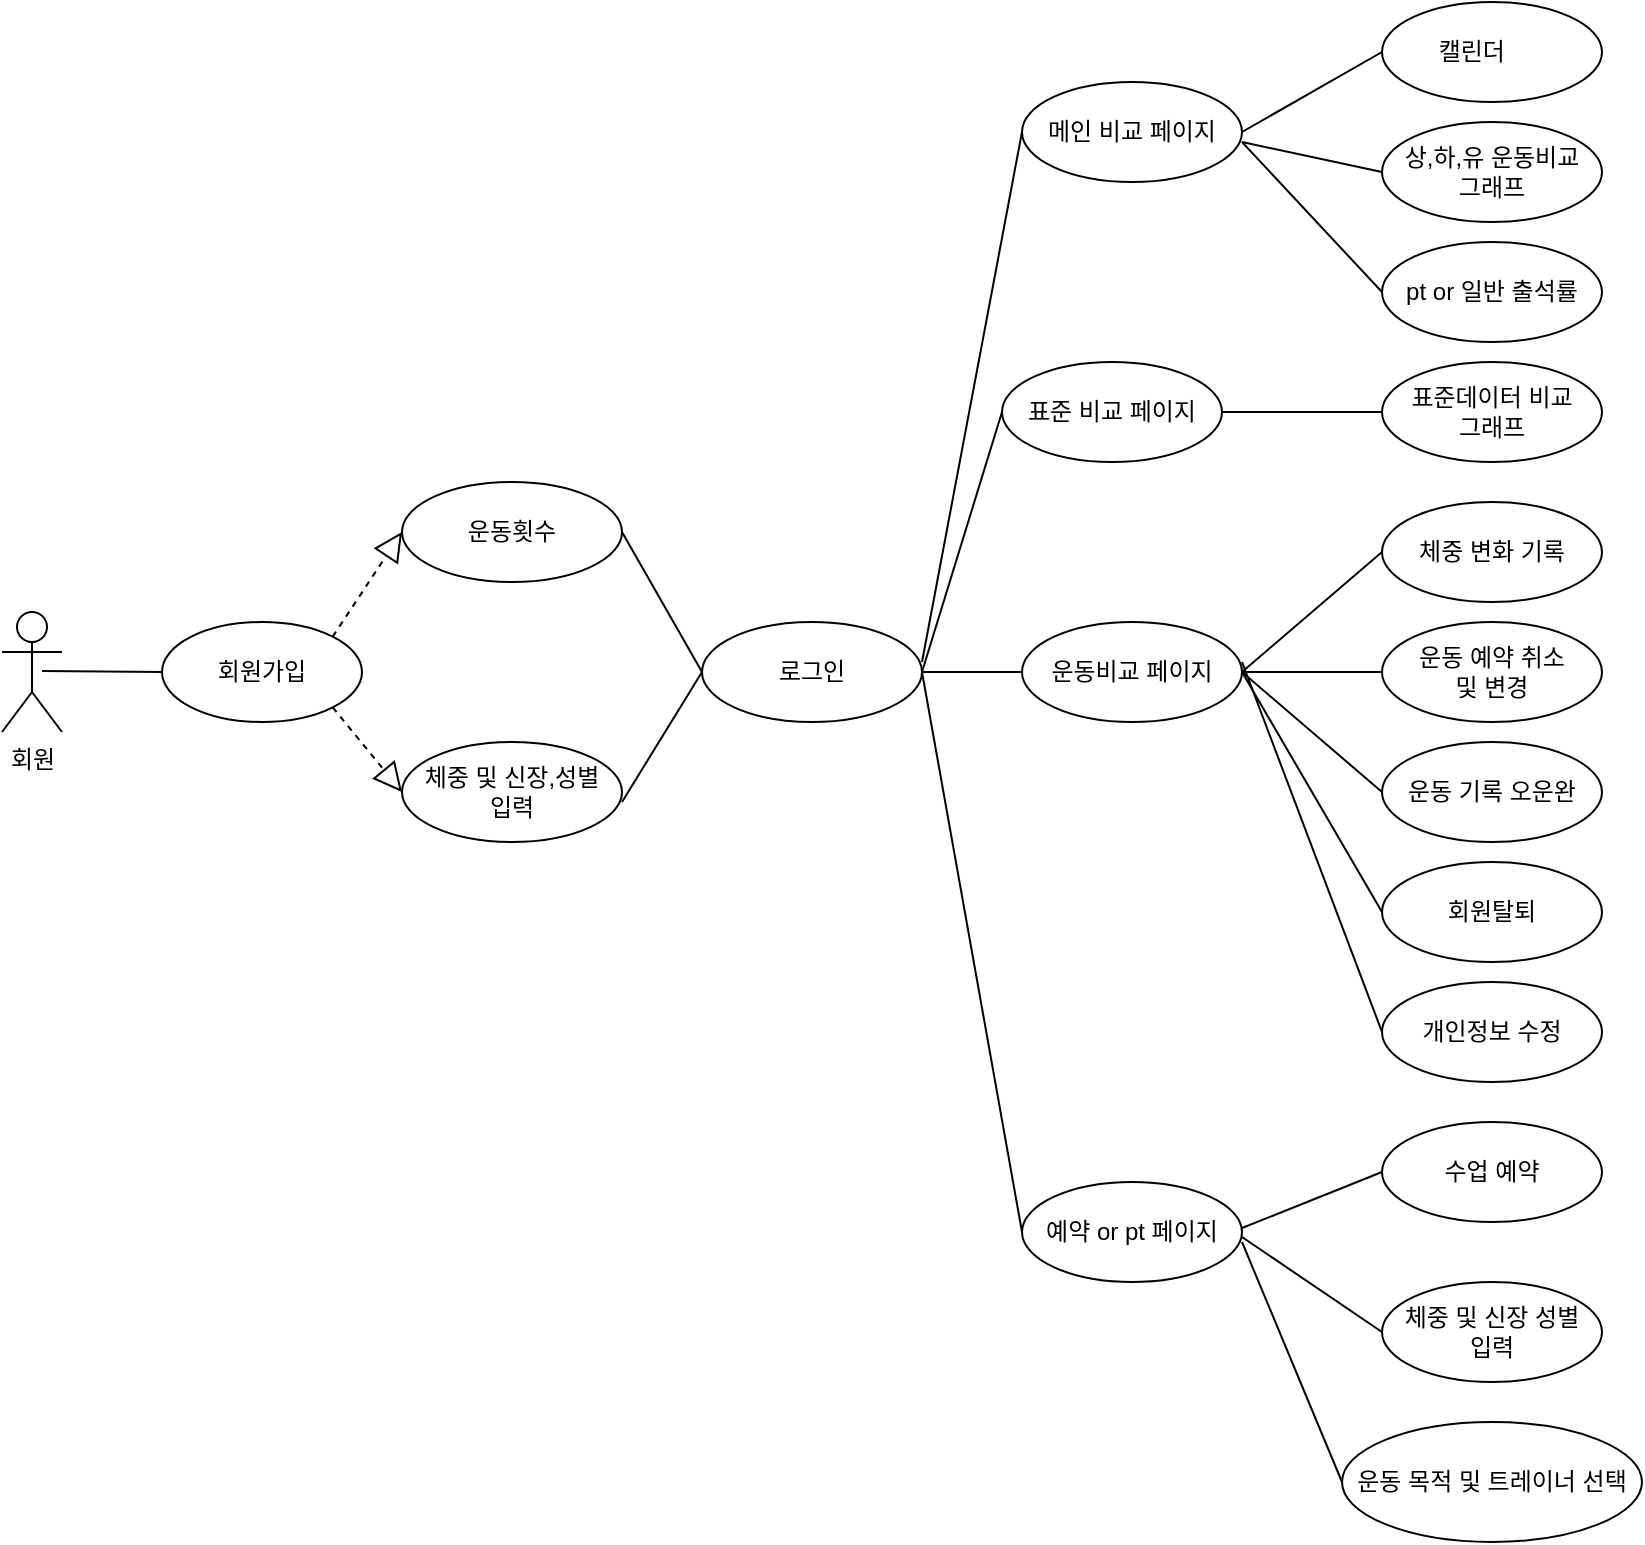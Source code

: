 <mxfile version="23.0.2" type="github">
  <diagram name="페이지-1" id="Fl_7Pb2Cc-RpXfuVjaxF">
    <mxGraphModel dx="1674" dy="780" grid="1" gridSize="10" guides="1" tooltips="1" connect="1" arrows="1" fold="1" page="1" pageScale="1" pageWidth="1920" pageHeight="1200" math="0" shadow="0">
      <root>
        <mxCell id="0" />
        <mxCell id="1" parent="0" />
        <mxCell id="ETiy7SVQZo9bwU6vhNMR-1" value="회원" style="shape=umlActor;verticalLabelPosition=bottom;verticalAlign=top;html=1;outlineConnect=0;" vertex="1" parent="1">
          <mxGeometry x="20" y="325" width="30" height="60" as="geometry" />
        </mxCell>
        <mxCell id="ETiy7SVQZo9bwU6vhNMR-4" value="회원가입" style="ellipse;whiteSpace=wrap;html=1;align=center;" vertex="1" parent="1">
          <mxGeometry x="100" y="330" width="100" height="50" as="geometry" />
        </mxCell>
        <mxCell id="ETiy7SVQZo9bwU6vhNMR-5" value="운동횟수" style="ellipse;whiteSpace=wrap;html=1;align=center;" vertex="1" parent="1">
          <mxGeometry x="220" y="260" width="110" height="50" as="geometry" />
        </mxCell>
        <mxCell id="ETiy7SVQZo9bwU6vhNMR-6" value="체중 및 신장,성별&lt;br&gt;입력" style="ellipse;whiteSpace=wrap;html=1;align=center;" vertex="1" parent="1">
          <mxGeometry x="220" y="390" width="110" height="50" as="geometry" />
        </mxCell>
        <mxCell id="ETiy7SVQZo9bwU6vhNMR-7" value="로그인" style="ellipse;whiteSpace=wrap;html=1;align=center;" vertex="1" parent="1">
          <mxGeometry x="370" y="330" width="110" height="50" as="geometry" />
        </mxCell>
        <mxCell id="ETiy7SVQZo9bwU6vhNMR-8" value="예약 or pt 페이지" style="ellipse;whiteSpace=wrap;html=1;align=center;" vertex="1" parent="1">
          <mxGeometry x="530" y="610" width="110" height="50" as="geometry" />
        </mxCell>
        <mxCell id="ETiy7SVQZo9bwU6vhNMR-9" value="운동비교 페이지" style="ellipse;whiteSpace=wrap;html=1;align=center;" vertex="1" parent="1">
          <mxGeometry x="530" y="330" width="110" height="50" as="geometry" />
        </mxCell>
        <mxCell id="ETiy7SVQZo9bwU6vhNMR-10" value="표준 비교 페이지" style="ellipse;whiteSpace=wrap;html=1;align=center;" vertex="1" parent="1">
          <mxGeometry x="520" y="200" width="110" height="50" as="geometry" />
        </mxCell>
        <mxCell id="ETiy7SVQZo9bwU6vhNMR-11" value="메인 비교 페이지" style="ellipse;whiteSpace=wrap;html=1;align=center;" vertex="1" parent="1">
          <mxGeometry x="530" y="60" width="110" height="50" as="geometry" />
        </mxCell>
        <mxCell id="ETiy7SVQZo9bwU6vhNMR-12" value="pt or 일반 출석률" style="ellipse;whiteSpace=wrap;html=1;align=center;" vertex="1" parent="1">
          <mxGeometry x="710" y="140" width="110" height="50" as="geometry" />
        </mxCell>
        <mxCell id="ETiy7SVQZo9bwU6vhNMR-13" value="상,하,유 운동비교&lt;br&gt;그래프" style="ellipse;whiteSpace=wrap;html=1;align=center;" vertex="1" parent="1">
          <mxGeometry x="710" y="80" width="110" height="50" as="geometry" />
        </mxCell>
        <mxCell id="ETiy7SVQZo9bwU6vhNMR-14" value="캘린더&lt;span style=&quot;white-space: pre;&quot;&gt;&#x9;&lt;/span&gt;" style="ellipse;whiteSpace=wrap;html=1;align=center;" vertex="1" parent="1">
          <mxGeometry x="710" y="20" width="110" height="50" as="geometry" />
        </mxCell>
        <mxCell id="ETiy7SVQZo9bwU6vhNMR-15" value="표준데이터 비교&lt;br&gt;그래프" style="ellipse;whiteSpace=wrap;html=1;align=center;" vertex="1" parent="1">
          <mxGeometry x="710" y="200" width="110" height="50" as="geometry" />
        </mxCell>
        <mxCell id="ETiy7SVQZo9bwU6vhNMR-17" value="체중 변화 기록" style="ellipse;whiteSpace=wrap;html=1;align=center;" vertex="1" parent="1">
          <mxGeometry x="710" y="270" width="110" height="50" as="geometry" />
        </mxCell>
        <mxCell id="ETiy7SVQZo9bwU6vhNMR-18" value="개인정보 수정" style="ellipse;whiteSpace=wrap;html=1;align=center;" vertex="1" parent="1">
          <mxGeometry x="710" y="510" width="110" height="50" as="geometry" />
        </mxCell>
        <mxCell id="ETiy7SVQZo9bwU6vhNMR-19" value="회원탈퇴" style="ellipse;whiteSpace=wrap;html=1;align=center;" vertex="1" parent="1">
          <mxGeometry x="710" y="450" width="110" height="50" as="geometry" />
        </mxCell>
        <mxCell id="ETiy7SVQZo9bwU6vhNMR-20" value="운동 기록 오운완" style="ellipse;whiteSpace=wrap;html=1;align=center;" vertex="1" parent="1">
          <mxGeometry x="710" y="390" width="110" height="50" as="geometry" />
        </mxCell>
        <mxCell id="ETiy7SVQZo9bwU6vhNMR-21" value="운동 예약 취소&lt;br&gt;및 변경" style="ellipse;whiteSpace=wrap;html=1;align=center;" vertex="1" parent="1">
          <mxGeometry x="710" y="330" width="110" height="50" as="geometry" />
        </mxCell>
        <mxCell id="ETiy7SVQZo9bwU6vhNMR-22" value="운동 목적 및 트레이너 선택" style="ellipse;whiteSpace=wrap;html=1;align=center;" vertex="1" parent="1">
          <mxGeometry x="690" y="730" width="150" height="60" as="geometry" />
        </mxCell>
        <mxCell id="ETiy7SVQZo9bwU6vhNMR-23" value="체중 및 신장 성별&lt;br&gt;입력" style="ellipse;whiteSpace=wrap;html=1;align=center;" vertex="1" parent="1">
          <mxGeometry x="710" y="660" width="110" height="50" as="geometry" />
        </mxCell>
        <mxCell id="ETiy7SVQZo9bwU6vhNMR-24" value="수업 예약" style="ellipse;whiteSpace=wrap;html=1;align=center;" vertex="1" parent="1">
          <mxGeometry x="710" y="580" width="110" height="50" as="geometry" />
        </mxCell>
        <mxCell id="ETiy7SVQZo9bwU6vhNMR-26" value="" style="endArrow=none;html=1;rounded=0;" edge="1" parent="1">
          <mxGeometry relative="1" as="geometry">
            <mxPoint x="40" y="354.5" as="sourcePoint" />
            <mxPoint x="100" y="355" as="targetPoint" />
          </mxGeometry>
        </mxCell>
        <mxCell id="ETiy7SVQZo9bwU6vhNMR-27" value="" style="endArrow=block;dashed=1;endFill=0;endSize=12;html=1;rounded=0;exitX=1;exitY=0;exitDx=0;exitDy=0;entryX=0;entryY=0.5;entryDx=0;entryDy=0;" edge="1" parent="1" source="ETiy7SVQZo9bwU6vhNMR-4" target="ETiy7SVQZo9bwU6vhNMR-5">
          <mxGeometry width="160" relative="1" as="geometry">
            <mxPoint x="190" y="410" as="sourcePoint" />
            <mxPoint x="350" y="410" as="targetPoint" />
          </mxGeometry>
        </mxCell>
        <mxCell id="ETiy7SVQZo9bwU6vhNMR-28" value="" style="endArrow=block;dashed=1;endFill=0;endSize=12;html=1;rounded=0;exitX=1;exitY=1;exitDx=0;exitDy=0;entryX=0;entryY=0.5;entryDx=0;entryDy=0;" edge="1" parent="1" source="ETiy7SVQZo9bwU6vhNMR-4" target="ETiy7SVQZo9bwU6vhNMR-6">
          <mxGeometry width="160" relative="1" as="geometry">
            <mxPoint x="195" y="347" as="sourcePoint" />
            <mxPoint x="230" y="295" as="targetPoint" />
          </mxGeometry>
        </mxCell>
        <mxCell id="ETiy7SVQZo9bwU6vhNMR-30" value="" style="endArrow=none;html=1;rounded=0;entryX=0;entryY=0.5;entryDx=0;entryDy=0;" edge="1" parent="1" target="ETiy7SVQZo9bwU6vhNMR-7">
          <mxGeometry width="50" height="50" relative="1" as="geometry">
            <mxPoint x="330" y="420" as="sourcePoint" />
            <mxPoint x="380" y="370" as="targetPoint" />
          </mxGeometry>
        </mxCell>
        <mxCell id="ETiy7SVQZo9bwU6vhNMR-31" value="" style="endArrow=none;html=1;rounded=0;entryX=1;entryY=0.5;entryDx=0;entryDy=0;" edge="1" parent="1" target="ETiy7SVQZo9bwU6vhNMR-5">
          <mxGeometry width="50" height="50" relative="1" as="geometry">
            <mxPoint x="370" y="355" as="sourcePoint" />
            <mxPoint x="410" y="290" as="targetPoint" />
          </mxGeometry>
        </mxCell>
        <mxCell id="ETiy7SVQZo9bwU6vhNMR-32" value="" style="endArrow=none;html=1;rounded=0;entryX=0;entryY=0.5;entryDx=0;entryDy=0;exitX=1;exitY=0.5;exitDx=0;exitDy=0;" edge="1" parent="1" source="ETiy7SVQZo9bwU6vhNMR-7" target="ETiy7SVQZo9bwU6vhNMR-9">
          <mxGeometry width="50" height="50" relative="1" as="geometry">
            <mxPoint x="350" y="440" as="sourcePoint" />
            <mxPoint x="390" y="375" as="targetPoint" />
          </mxGeometry>
        </mxCell>
        <mxCell id="ETiy7SVQZo9bwU6vhNMR-33" value="" style="endArrow=none;html=1;rounded=0;entryX=0;entryY=0.5;entryDx=0;entryDy=0;" edge="1" parent="1" target="ETiy7SVQZo9bwU6vhNMR-10">
          <mxGeometry width="50" height="50" relative="1" as="geometry">
            <mxPoint x="480" y="355" as="sourcePoint" />
            <mxPoint x="520" y="290" as="targetPoint" />
          </mxGeometry>
        </mxCell>
        <mxCell id="ETiy7SVQZo9bwU6vhNMR-34" value="" style="endArrow=none;html=1;rounded=0;entryX=0;entryY=0.5;entryDx=0;entryDy=0;" edge="1" parent="1" target="ETiy7SVQZo9bwU6vhNMR-11">
          <mxGeometry width="50" height="50" relative="1" as="geometry">
            <mxPoint x="480" y="350" as="sourcePoint" />
            <mxPoint x="410" y="395" as="targetPoint" />
          </mxGeometry>
        </mxCell>
        <mxCell id="ETiy7SVQZo9bwU6vhNMR-35" value="" style="endArrow=none;html=1;rounded=0;entryX=1;entryY=0.5;entryDx=0;entryDy=0;exitX=0;exitY=0.5;exitDx=0;exitDy=0;" edge="1" parent="1" source="ETiy7SVQZo9bwU6vhNMR-8" target="ETiy7SVQZo9bwU6vhNMR-7">
          <mxGeometry width="50" height="50" relative="1" as="geometry">
            <mxPoint x="380" y="470" as="sourcePoint" />
            <mxPoint x="420" y="405" as="targetPoint" />
          </mxGeometry>
        </mxCell>
        <mxCell id="ETiy7SVQZo9bwU6vhNMR-37" value="" style="endArrow=none;html=1;rounded=0;entryX=0;entryY=0.5;entryDx=0;entryDy=0;" edge="1" parent="1" target="ETiy7SVQZo9bwU6vhNMR-14">
          <mxGeometry width="50" height="50" relative="1" as="geometry">
            <mxPoint x="640" y="85" as="sourcePoint" />
            <mxPoint x="680" y="20" as="targetPoint" />
          </mxGeometry>
        </mxCell>
        <mxCell id="ETiy7SVQZo9bwU6vhNMR-38" value="" style="endArrow=none;html=1;rounded=0;entryX=0;entryY=0.5;entryDx=0;entryDy=0;exitX=0;exitY=0.5;exitDx=0;exitDy=0;" edge="1" parent="1" source="ETiy7SVQZo9bwU6vhNMR-13">
          <mxGeometry width="50" height="50" relative="1" as="geometry">
            <mxPoint x="600" y="155" as="sourcePoint" />
            <mxPoint x="640" y="90" as="targetPoint" />
          </mxGeometry>
        </mxCell>
        <mxCell id="ETiy7SVQZo9bwU6vhNMR-39" value="" style="endArrow=none;html=1;rounded=0;entryX=0;entryY=0.5;entryDx=0;entryDy=0;exitX=0;exitY=0.5;exitDx=0;exitDy=0;" edge="1" parent="1" source="ETiy7SVQZo9bwU6vhNMR-12">
          <mxGeometry width="50" height="50" relative="1" as="geometry">
            <mxPoint x="600" y="155" as="sourcePoint" />
            <mxPoint x="640" y="90" as="targetPoint" />
          </mxGeometry>
        </mxCell>
        <mxCell id="ETiy7SVQZo9bwU6vhNMR-40" value="" style="endArrow=none;html=1;rounded=0;entryX=0;entryY=0.5;entryDx=0;entryDy=0;" edge="1" parent="1" target="ETiy7SVQZo9bwU6vhNMR-15">
          <mxGeometry width="50" height="50" relative="1" as="geometry">
            <mxPoint x="630" y="225" as="sourcePoint" />
            <mxPoint x="670" y="160" as="targetPoint" />
          </mxGeometry>
        </mxCell>
        <mxCell id="ETiy7SVQZo9bwU6vhNMR-41" value="" style="endArrow=none;html=1;rounded=0;" edge="1" parent="1">
          <mxGeometry width="50" height="50" relative="1" as="geometry">
            <mxPoint x="640" y="355" as="sourcePoint" />
            <mxPoint x="710" y="295" as="targetPoint" />
          </mxGeometry>
        </mxCell>
        <mxCell id="ETiy7SVQZo9bwU6vhNMR-42" value="" style="endArrow=none;html=1;rounded=0;entryX=0;entryY=0.5;entryDx=0;entryDy=0;" edge="1" parent="1" target="ETiy7SVQZo9bwU6vhNMR-21">
          <mxGeometry width="50" height="50" relative="1" as="geometry">
            <mxPoint x="640" y="355" as="sourcePoint" />
            <mxPoint x="680" y="290" as="targetPoint" />
          </mxGeometry>
        </mxCell>
        <mxCell id="ETiy7SVQZo9bwU6vhNMR-43" value="" style="endArrow=none;html=1;rounded=0;entryX=0;entryY=0.5;entryDx=0;entryDy=0;" edge="1" parent="1" target="ETiy7SVQZo9bwU6vhNMR-20">
          <mxGeometry width="50" height="50" relative="1" as="geometry">
            <mxPoint x="640" y="355" as="sourcePoint" />
            <mxPoint x="680" y="290" as="targetPoint" />
          </mxGeometry>
        </mxCell>
        <mxCell id="ETiy7SVQZo9bwU6vhNMR-44" value="" style="endArrow=none;html=1;rounded=0;entryX=1;entryY=0.5;entryDx=0;entryDy=0;exitX=0;exitY=0.5;exitDx=0;exitDy=0;" edge="1" parent="1" source="ETiy7SVQZo9bwU6vhNMR-19" target="ETiy7SVQZo9bwU6vhNMR-9">
          <mxGeometry width="50" height="50" relative="1" as="geometry">
            <mxPoint x="600" y="425" as="sourcePoint" />
            <mxPoint x="640" y="360" as="targetPoint" />
          </mxGeometry>
        </mxCell>
        <mxCell id="ETiy7SVQZo9bwU6vhNMR-45" value="" style="endArrow=none;html=1;rounded=0;exitX=0;exitY=0.5;exitDx=0;exitDy=0;" edge="1" parent="1" source="ETiy7SVQZo9bwU6vhNMR-18">
          <mxGeometry width="50" height="50" relative="1" as="geometry">
            <mxPoint x="600" y="425" as="sourcePoint" />
            <mxPoint x="640" y="350" as="targetPoint" />
          </mxGeometry>
        </mxCell>
        <mxCell id="ETiy7SVQZo9bwU6vhNMR-46" value="" style="endArrow=none;html=1;rounded=0;entryX=0;entryY=0.5;entryDx=0;entryDy=0;" edge="1" parent="1" target="ETiy7SVQZo9bwU6vhNMR-24">
          <mxGeometry width="50" height="50" relative="1" as="geometry">
            <mxPoint x="640" y="633" as="sourcePoint" />
            <mxPoint x="680" y="568" as="targetPoint" />
          </mxGeometry>
        </mxCell>
        <mxCell id="ETiy7SVQZo9bwU6vhNMR-47" value="" style="endArrow=none;html=1;rounded=0;entryX=0;entryY=0.5;entryDx=0;entryDy=0;" edge="1" parent="1" target="ETiy7SVQZo9bwU6vhNMR-23">
          <mxGeometry width="50" height="50" relative="1" as="geometry">
            <mxPoint x="640" y="637.5" as="sourcePoint" />
            <mxPoint x="680" y="572.5" as="targetPoint" />
          </mxGeometry>
        </mxCell>
        <mxCell id="ETiy7SVQZo9bwU6vhNMR-48" value="" style="endArrow=none;html=1;rounded=0;entryX=0;entryY=0.5;entryDx=0;entryDy=0;exitX=0;exitY=0.5;exitDx=0;exitDy=0;" edge="1" parent="1" source="ETiy7SVQZo9bwU6vhNMR-22">
          <mxGeometry width="50" height="50" relative="1" as="geometry">
            <mxPoint x="600" y="705" as="sourcePoint" />
            <mxPoint x="640" y="640" as="targetPoint" />
          </mxGeometry>
        </mxCell>
      </root>
    </mxGraphModel>
  </diagram>
</mxfile>
